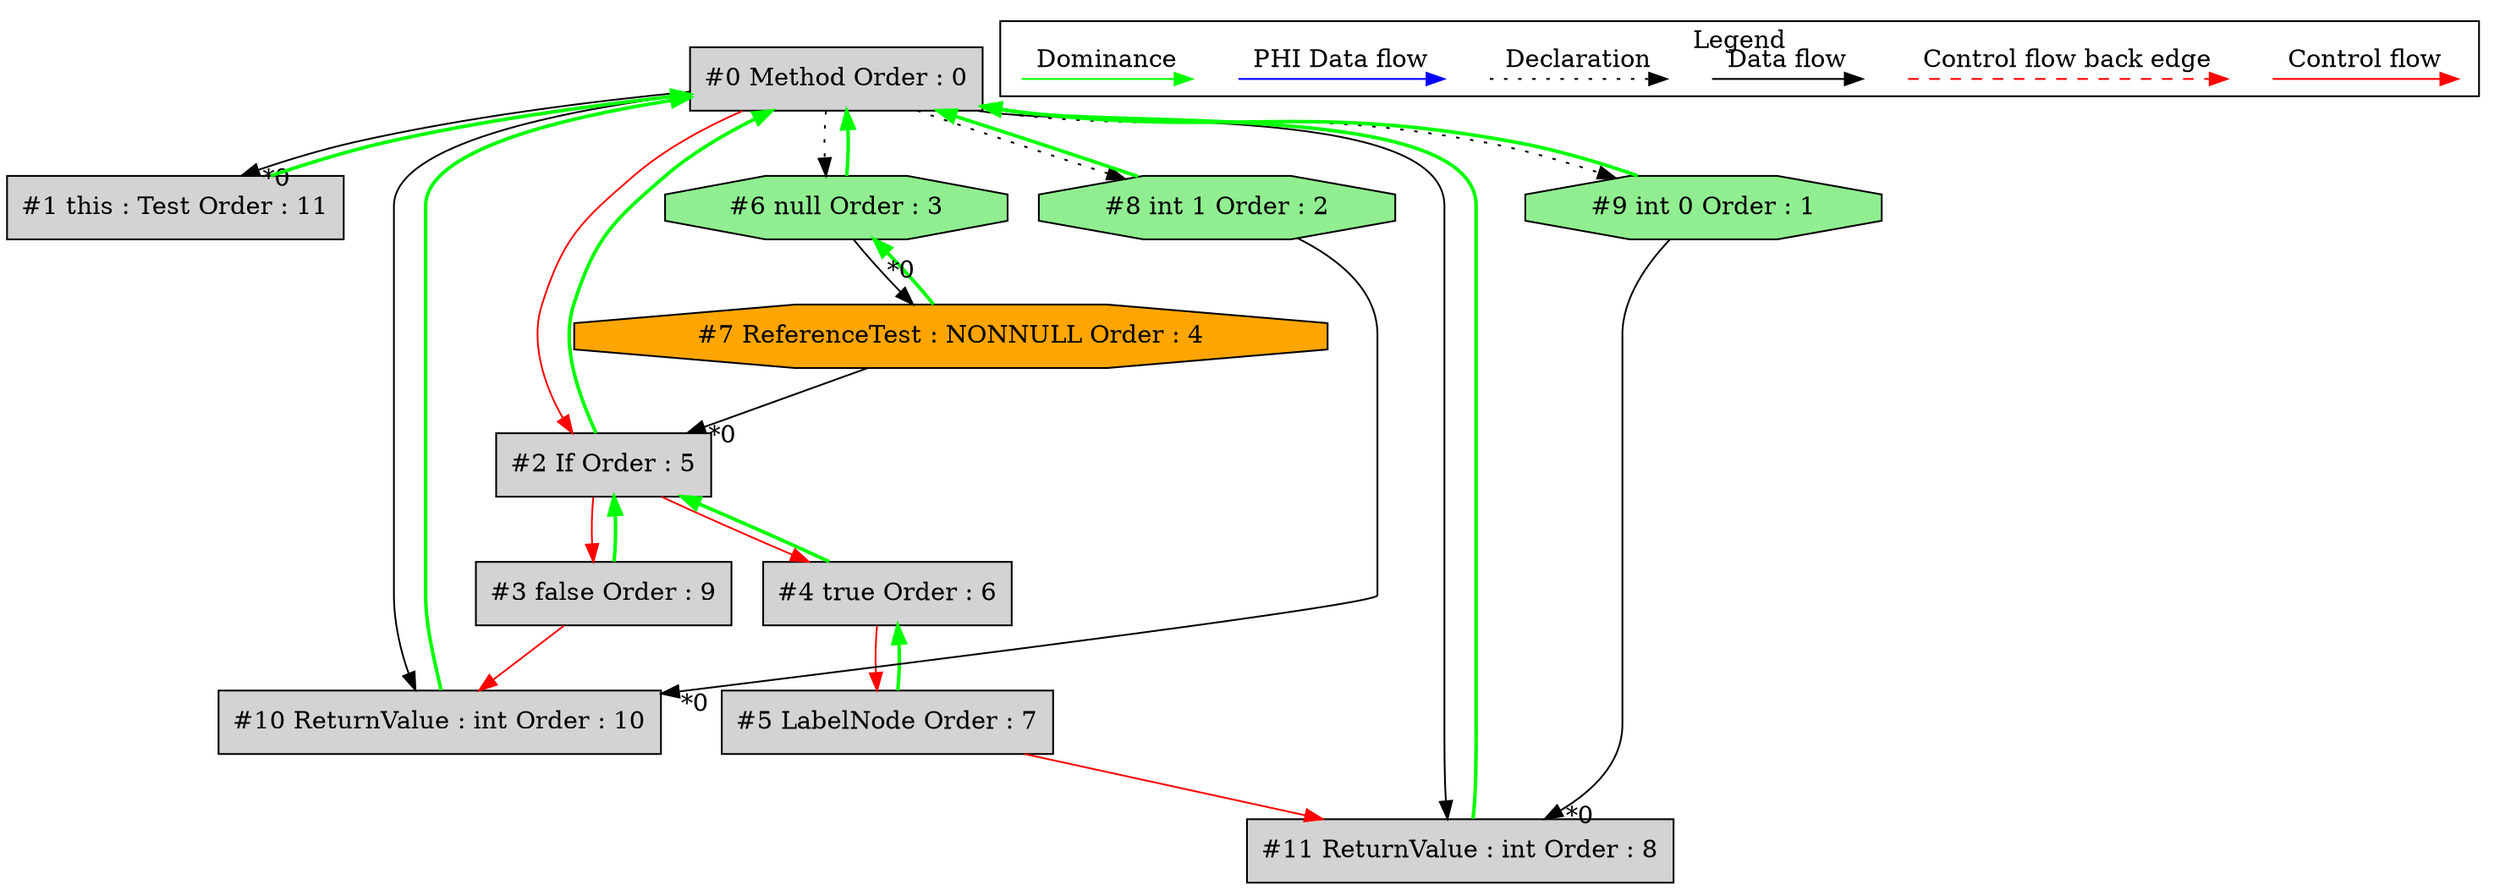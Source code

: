 digraph debugoutput {
 node0[label="#0 Method Order : 0",shape=box, fillcolor=lightgrey, style=filled];
 node1[label="#1 this : Test Order : 11",shape=box, fillcolor=lightgrey, style=filled];
 node1 -> node0[dir="forward" color="green" penwidth="2"];
 node0 -> node1[headlabel="*0", labeldistance=2];
 node2[label="#2 If Order : 5",shape=box, fillcolor=lightgrey, style=filled];
 node2 -> node0[dir="forward" color="green" penwidth="2"];
 node7 -> node2[headlabel="*0", labeldistance=2];
 node0 -> node2[labeldistance=2, color=red, fontcolor=red];
 node3[label="#3 false Order : 9",shape=box, fillcolor=lightgrey, style=filled];
 node3 -> node2[dir="forward" color="green" penwidth="2"];
 node2 -> node3[labeldistance=2, color=red, fontcolor=red];
 node4[label="#4 true Order : 6",shape=box, fillcolor=lightgrey, style=filled];
 node4 -> node2[dir="forward" color="green" penwidth="2"];
 node2 -> node4[labeldistance=2, color=red, fontcolor=red];
 node5[label="#5 LabelNode Order : 7",shape=box, fillcolor=lightgrey, style=filled];
 node5 -> node4[dir="forward" color="green" penwidth="2"];
 node4 -> node5[labeldistance=2, color=red, fontcolor=red];
 node6[label="#6 null Order : 3",shape=octagon, fillcolor=lightgreen, style=filled];
 node6 -> node0[dir="forward" color="green" penwidth="2"];
 node0 -> node6[style=dotted];
 node7[label="#7 ReferenceTest : NONNULL Order : 4",shape=octagon, fillcolor=orange, style=filled];
 node7 -> node6[dir="forward" color="green" penwidth="2"];
 node6 -> node7[headlabel="*0", labeldistance=2];
 node8[label="#8 int 1 Order : 2",shape=octagon, fillcolor=lightgreen, style=filled];
 node8 -> node0[dir="forward" color="green" penwidth="2"];
 node0 -> node8[style=dotted];
 node9[label="#9 int 0 Order : 1",shape=octagon, fillcolor=lightgreen, style=filled];
 node9 -> node0[dir="forward" color="green" penwidth="2"];
 node0 -> node9[style=dotted];
 node10[label="#10 ReturnValue : int Order : 10",shape=box, fillcolor=lightgrey, style=filled];
 node10 -> node0[dir="forward" color="green" penwidth="2"];
 node8 -> node10[headlabel="*0", labeldistance=2];
 node3 -> node10[labeldistance=2, color=red, fontcolor=red];
 node0 -> node10;
 node11[label="#11 ReturnValue : int Order : 8",shape=box, fillcolor=lightgrey, style=filled];
 node11 -> node0[dir="forward" color="green" penwidth="2"];
 node9 -> node11[headlabel="*0", labeldistance=2];
 node5 -> node11[labeldistance=2, color=red, fontcolor=red];
 node0 -> node11;
 subgraph cluster_000 {
  label = "Legend";
  node [shape=point]
  {
   rank=same;
   c0 [style = invis];
   c1 [style = invis];
   c2 [style = invis];
   c3 [style = invis];
   d0 [style = invis];
   d1 [style = invis];
   d2 [style = invis];
   d3 [style = invis];
   d4 [style = invis];
   d5 [style = invis];
   d6 [style = invis];
   d7 [style = invis];
  }
  c0 -> c1 [label="Control flow", style=solid, color=red]
  c2 -> c3 [label="Control flow back edge", style=dashed, color=red]
  d0 -> d1 [label="Data flow"]
  d2 -> d3 [label="Declaration", style=dotted]
  d4 -> d5 [label="PHI Data flow", color=blue]
  d6 -> d7 [label="Dominance", color=green]
 }

}
